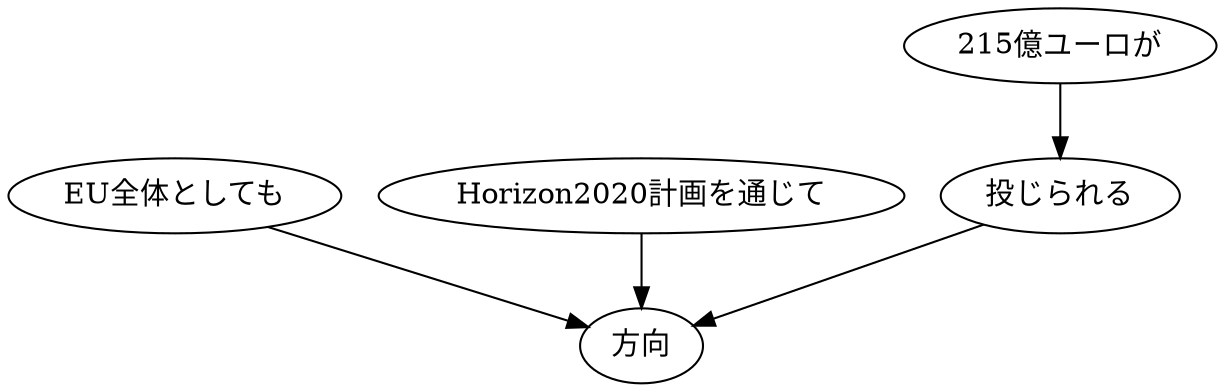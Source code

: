 // ans44
digraph {
	0 [label="EU全体としても"]
	4 [label="方向"]
	0 -> 4
	1 [label="Horizon2020計画を通じて"]
	4 [label="方向"]
	1 -> 4
	2 [label="215億ユーロが"]
	3 [label="投じられる"]
	2 -> 3
	3 [label="投じられる"]
	4 [label="方向"]
	3 -> 4
}
